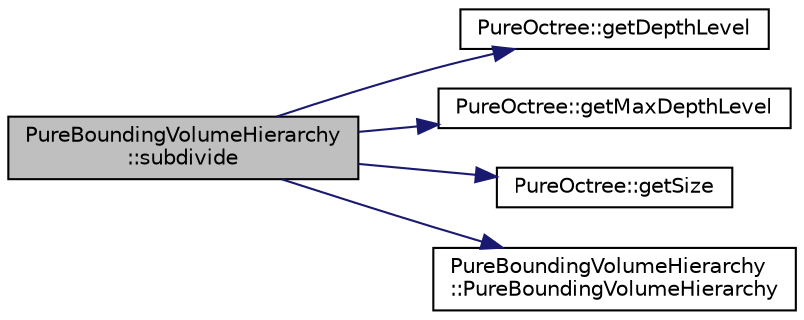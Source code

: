 digraph "PureBoundingVolumeHierarchy::subdivide"
{
 // LATEX_PDF_SIZE
  edge [fontname="Helvetica",fontsize="10",labelfontname="Helvetica",labelfontsize="10"];
  node [fontname="Helvetica",fontsize="10",shape=record];
  rankdir="LR";
  Node1 [label="PureBoundingVolumeHierarchy\l::subdivide",height=0.2,width=0.4,color="black", fillcolor="grey75", style="filled", fontcolor="black",tooltip=" "];
  Node1 -> Node2 [color="midnightblue",fontsize="10",style="solid",fontname="Helvetica"];
  Node2 [label="PureOctree::getDepthLevel",height=0.2,width=0.4,color="black", fillcolor="white", style="filled",URL="$class_pure_octree.html#ab71e95bf4bdc4e23947a08ee99160026",tooltip="Gets the current depth level of the octree node."];
  Node1 -> Node3 [color="midnightblue",fontsize="10",style="solid",fontname="Helvetica"];
  Node3 [label="PureOctree::getMaxDepthLevel",height=0.2,width=0.4,color="black", fillcolor="white", style="filled",URL="$class_pure_octree.html#aff5b3cba27dcaa04f3a3983ff5c26fbe",tooltip="Gets the maximum depth level of the octree node as it was specified in the constructor of the octree."];
  Node1 -> Node4 [color="midnightblue",fontsize="10",style="solid",fontname="Helvetica"];
  Node4 [label="PureOctree::getSize",height=0.2,width=0.4,color="black", fillcolor="white", style="filled",URL="$class_pure_octree.html#a2d5a256728d09e624ec0635cb0bdb10d",tooltip="Gets the length of the side of the cube represented by this node as it was specified in the construct..."];
  Node1 -> Node5 [color="midnightblue",fontsize="10",style="solid",fontname="Helvetica"];
  Node5 [label="PureBoundingVolumeHierarchy\l::PureBoundingVolumeHierarchy",height=0.2,width=0.4,color="black", fillcolor="white", style="filled",URL="$class_pure_bounding_volume_hierarchy.html#a6ce606e93810b138c1e49e79ea22375e",tooltip=" "];
}
